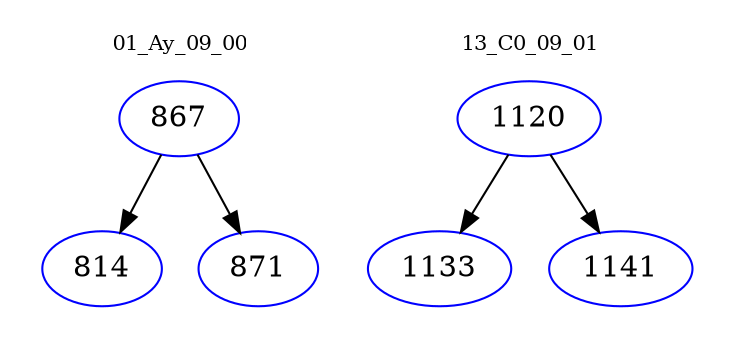 digraph{
subgraph cluster_0 {
color = white
label = "01_Ay_09_00";
fontsize=10;
T0_867 [label="867", color="blue"]
T0_867 -> T0_814 [color="black"]
T0_814 [label="814", color="blue"]
T0_867 -> T0_871 [color="black"]
T0_871 [label="871", color="blue"]
}
subgraph cluster_1 {
color = white
label = "13_C0_09_01";
fontsize=10;
T1_1120 [label="1120", color="blue"]
T1_1120 -> T1_1133 [color="black"]
T1_1133 [label="1133", color="blue"]
T1_1120 -> T1_1141 [color="black"]
T1_1141 [label="1141", color="blue"]
}
}

